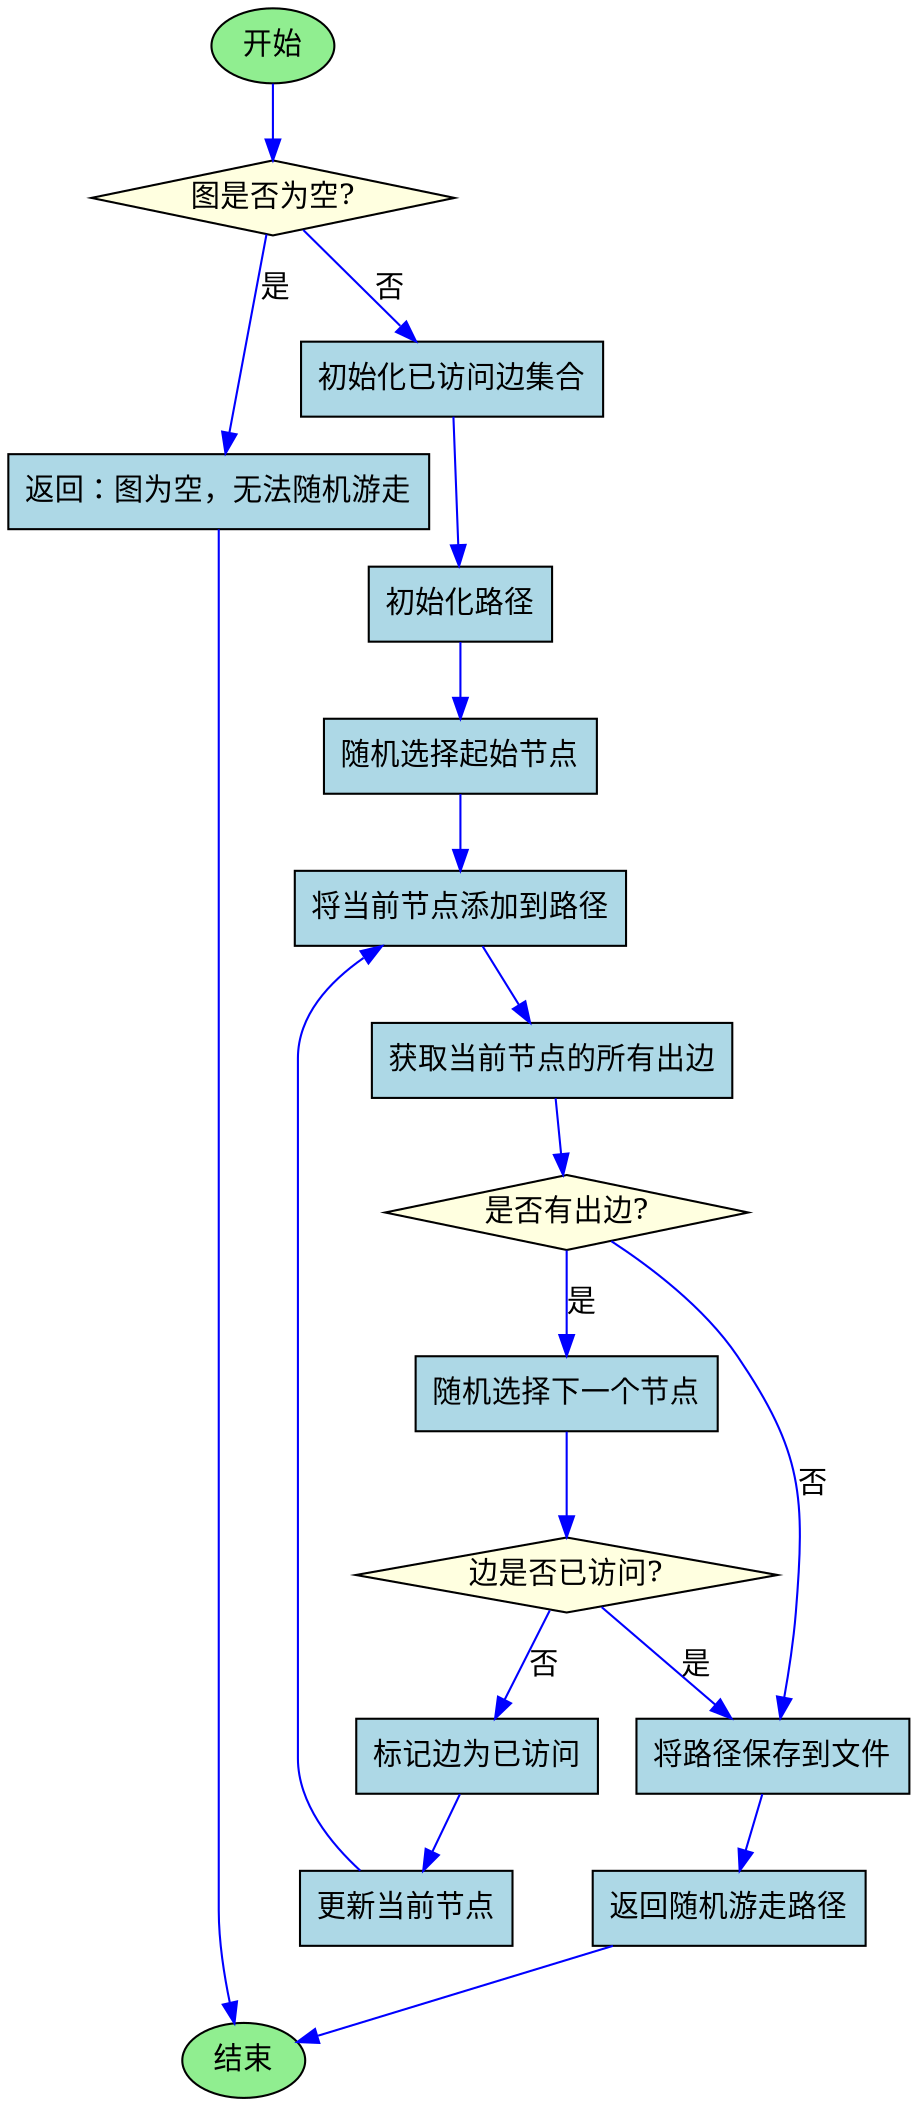 digraph RandomWalk {
    node [shape=box, style=filled, fillcolor=lightblue];
    edge [color=blue];
    rankdir=TB;

    start [shape=oval, fillcolor=lightgreen, label="开始"];
    checkEmpty [shape=diamond, fillcolor=lightyellow, label="图是否为空?"];
    returnEmpty [label="返回：图为空，无法随机游走"];
    initVisited [label="初始化已访问边集合"];
    initPath [label="初始化路径"];
    selectStart [label="随机选择起始节点"];
    addToPath [label="将当前节点添加到路径"];
    findNeighbors [label="获取当前节点的所有出边"];
    checkNeighbors [shape=diamond, fillcolor=lightyellow, label="是否有出边?"];
    selectNext [label="随机选择下一个节点"];
    checkVisited [shape=diamond, fillcolor=lightyellow, label="边是否已访问?"];
    markVisited [label="标记边为已访问"];
    updateCurrent [label="更新当前节点"];
    saveToFile [label="将路径保存到文件"];
    returnPath [label="返回随机游走路径"];
    end [shape=oval, fillcolor=lightgreen, label="结束"];
    start -> checkEmpty;
    checkEmpty -> returnEmpty [label="是"];
    checkEmpty -> initVisited [label="否"];
    initVisited -> initPath;
    initPath -> selectStart;
    selectStart -> addToPath;
    addToPath -> findNeighbors;
    findNeighbors -> checkNeighbors;
    checkNeighbors -> saveToFile [label="否"];
    checkNeighbors -> selectNext [label="是"];
    selectNext -> checkVisited;
    checkVisited -> saveToFile [label="是"];
    checkVisited -> markVisited [label="否"];
    markVisited -> updateCurrent;
    updateCurrent -> addToPath;
    saveToFile -> returnPath;
    returnPath -> end;
    returnEmpty -> end;
}